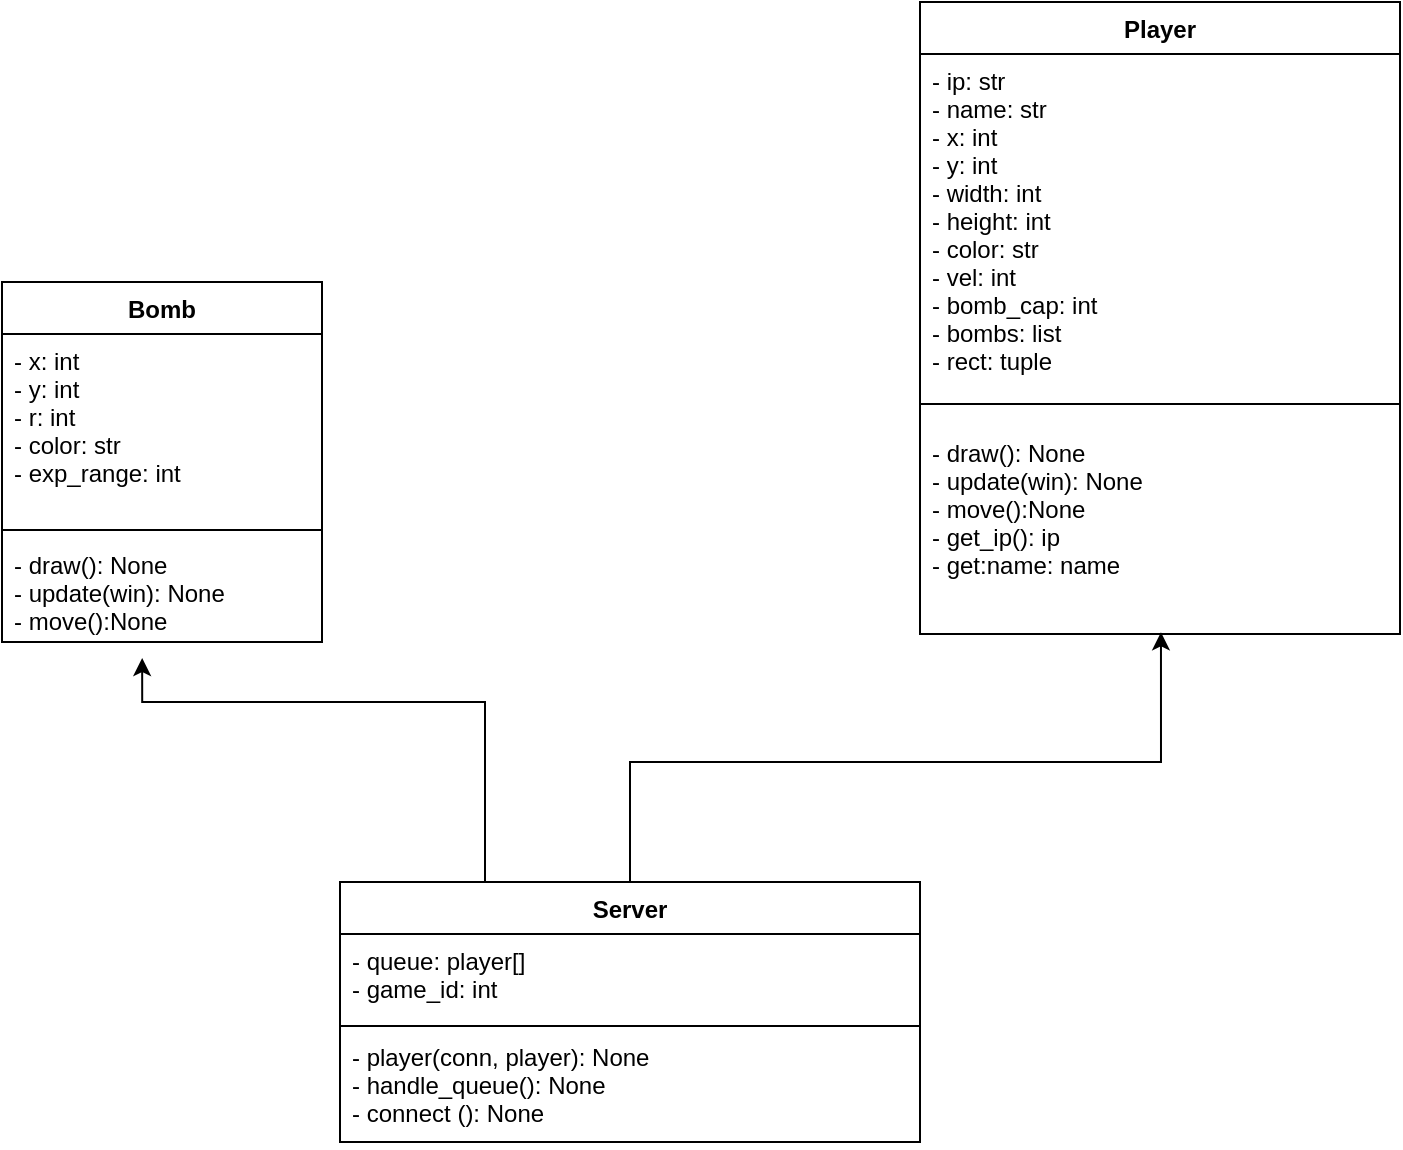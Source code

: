 <mxfile version="14.2.7" type="github">
  <diagram id="Wmp_nvGAifpqo0GNtrIs" name="Page-1">
    <mxGraphModel dx="1422" dy="1967" grid="1" gridSize="10" guides="1" tooltips="1" connect="1" arrows="1" fold="1" page="1" pageScale="1" pageWidth="827" pageHeight="1169" math="0" shadow="0">
      <root>
        <mxCell id="0" />
        <mxCell id="1" parent="0" />
        <mxCell id="6msiCI85SDnWUIfsM1__-15" style="edgeStyle=orthogonalEdgeStyle;rounded=0;orthogonalLoop=1;jettySize=auto;html=1;exitX=0.5;exitY=0;exitDx=0;exitDy=0;entryX=0.502;entryY=0.992;entryDx=0;entryDy=0;entryPerimeter=0;" edge="1" parent="1" source="6msiCI85SDnWUIfsM1__-5" target="6msiCI85SDnWUIfsM1__-19">
          <mxGeometry relative="1" as="geometry">
            <mxPoint x="721" y="59" as="targetPoint" />
            <Array as="points">
              <mxPoint x="414" y="90" />
              <mxPoint x="680" y="90" />
            </Array>
          </mxGeometry>
        </mxCell>
        <mxCell id="6msiCI85SDnWUIfsM1__-24" style="edgeStyle=orthogonalEdgeStyle;rounded=0;orthogonalLoop=1;jettySize=auto;html=1;exitX=0.25;exitY=0;exitDx=0;exitDy=0;entryX=0.438;entryY=1.154;entryDx=0;entryDy=0;entryPerimeter=0;" edge="1" parent="1" source="6msiCI85SDnWUIfsM1__-5" target="6msiCI85SDnWUIfsM1__-23">
          <mxGeometry relative="1" as="geometry">
            <Array as="points">
              <mxPoint x="342" y="60" />
              <mxPoint x="170" y="60" />
            </Array>
          </mxGeometry>
        </mxCell>
        <mxCell id="6msiCI85SDnWUIfsM1__-5" value="Server" style="swimlane;fontStyle=1;align=center;verticalAlign=top;childLayout=stackLayout;horizontal=1;startSize=26;horizontalStack=0;resizeParent=1;resizeParentMax=0;resizeLast=0;collapsible=1;marginBottom=0;" vertex="1" parent="1">
          <mxGeometry x="269" y="150" width="290" height="130" as="geometry" />
        </mxCell>
        <mxCell id="6msiCI85SDnWUIfsM1__-6" value="- queue: player[]&#xa;- game_id: int" style="text;strokeColor=none;fillColor=none;align=left;verticalAlign=top;spacingLeft=4;spacingRight=4;overflow=hidden;rotatable=0;points=[[0,0.5],[1,0.5]];portConstraint=eastwest;" vertex="1" parent="6msiCI85SDnWUIfsM1__-5">
          <mxGeometry y="26" width="290" height="44" as="geometry" />
        </mxCell>
        <mxCell id="6msiCI85SDnWUIfsM1__-7" value="" style="line;strokeWidth=1;fillColor=none;align=left;verticalAlign=middle;spacingTop=-1;spacingLeft=3;spacingRight=3;rotatable=0;labelPosition=right;points=[];portConstraint=eastwest;" vertex="1" parent="6msiCI85SDnWUIfsM1__-5">
          <mxGeometry y="70" width="290" height="4" as="geometry" />
        </mxCell>
        <mxCell id="6msiCI85SDnWUIfsM1__-8" value="- player(conn, player): None&#xa;- handle_queue(): None&#xa;- connect (): None&#xa;" style="text;strokeColor=none;fillColor=none;align=left;verticalAlign=top;spacingLeft=4;spacingRight=4;overflow=hidden;rotatable=0;points=[[0,0.5],[1,0.5]];portConstraint=eastwest;" vertex="1" parent="6msiCI85SDnWUIfsM1__-5">
          <mxGeometry y="74" width="290" height="56" as="geometry" />
        </mxCell>
        <mxCell id="6msiCI85SDnWUIfsM1__-9" style="edgeStyle=orthogonalEdgeStyle;rounded=0;orthogonalLoop=1;jettySize=auto;html=1;exitX=1;exitY=0.5;exitDx=0;exitDy=0;" edge="1" parent="6msiCI85SDnWUIfsM1__-5" source="6msiCI85SDnWUIfsM1__-6" target="6msiCI85SDnWUIfsM1__-6">
          <mxGeometry relative="1" as="geometry" />
        </mxCell>
        <mxCell id="6msiCI85SDnWUIfsM1__-16" value="Player" style="swimlane;fontStyle=1;align=center;verticalAlign=top;childLayout=stackLayout;horizontal=1;startSize=26;horizontalStack=0;resizeParent=1;resizeParentMax=0;resizeLast=0;collapsible=1;marginBottom=0;" vertex="1" parent="1">
          <mxGeometry x="559" y="-290" width="240" height="316" as="geometry" />
        </mxCell>
        <mxCell id="6msiCI85SDnWUIfsM1__-17" value="- ip: str&#xa;- name: str &#xa;- x: int&#xa;- y: int&#xa;- width: int&#xa;- height: int&#xa;- color: str&#xa;- vel: int&#xa;- bomb_cap: int&#xa;- bombs: list&#xa;- rect: tuple&#xa;&#xa;&#xa;" style="text;strokeColor=none;fillColor=none;align=left;verticalAlign=top;spacingLeft=4;spacingRight=4;overflow=hidden;rotatable=0;points=[[0,0.5],[1,0.5]];portConstraint=eastwest;" vertex="1" parent="6msiCI85SDnWUIfsM1__-16">
          <mxGeometry y="26" width="240" height="164" as="geometry" />
        </mxCell>
        <mxCell id="6msiCI85SDnWUIfsM1__-18" value="" style="line;strokeWidth=1;fillColor=none;align=left;verticalAlign=middle;spacingTop=-1;spacingLeft=3;spacingRight=3;rotatable=0;labelPosition=right;points=[];portConstraint=eastwest;" vertex="1" parent="6msiCI85SDnWUIfsM1__-16">
          <mxGeometry y="190" width="240" height="22" as="geometry" />
        </mxCell>
        <mxCell id="6msiCI85SDnWUIfsM1__-19" value="- draw(): None&#xa;- update(win): None&#xa;- move():None&#xa;- get_ip(): ip&#xa;- get:name: name" style="text;strokeColor=none;fillColor=none;align=left;verticalAlign=top;spacingLeft=4;spacingRight=4;overflow=hidden;rotatable=0;points=[[0,0.5],[1,0.5]];portConstraint=eastwest;" vertex="1" parent="6msiCI85SDnWUIfsM1__-16">
          <mxGeometry y="212" width="240" height="104" as="geometry" />
        </mxCell>
        <mxCell id="6msiCI85SDnWUIfsM1__-20" value="Bomb" style="swimlane;fontStyle=1;align=center;verticalAlign=top;childLayout=stackLayout;horizontal=1;startSize=26;horizontalStack=0;resizeParent=1;resizeParentMax=0;resizeLast=0;collapsible=1;marginBottom=0;" vertex="1" parent="1">
          <mxGeometry x="100" y="-150" width="160" height="180" as="geometry" />
        </mxCell>
        <mxCell id="6msiCI85SDnWUIfsM1__-21" value="- x: int&#xa;- y: int&#xa;- r: int&#xa;- color: str&#xa;- exp_range: int&#xa;&#xa;" style="text;strokeColor=none;fillColor=none;align=left;verticalAlign=top;spacingLeft=4;spacingRight=4;overflow=hidden;rotatable=0;points=[[0,0.5],[1,0.5]];portConstraint=eastwest;" vertex="1" parent="6msiCI85SDnWUIfsM1__-20">
          <mxGeometry y="26" width="160" height="94" as="geometry" />
        </mxCell>
        <mxCell id="6msiCI85SDnWUIfsM1__-22" value="" style="line;strokeWidth=1;fillColor=none;align=left;verticalAlign=middle;spacingTop=-1;spacingLeft=3;spacingRight=3;rotatable=0;labelPosition=right;points=[];portConstraint=eastwest;" vertex="1" parent="6msiCI85SDnWUIfsM1__-20">
          <mxGeometry y="120" width="160" height="8" as="geometry" />
        </mxCell>
        <mxCell id="6msiCI85SDnWUIfsM1__-23" value="- draw(): None&#xa;- update(win): None&#xa;- move():None" style="text;strokeColor=none;fillColor=none;align=left;verticalAlign=top;spacingLeft=4;spacingRight=4;overflow=hidden;rotatable=0;points=[[0,0.5],[1,0.5]];portConstraint=eastwest;" vertex="1" parent="6msiCI85SDnWUIfsM1__-20">
          <mxGeometry y="128" width="160" height="52" as="geometry" />
        </mxCell>
      </root>
    </mxGraphModel>
  </diagram>
</mxfile>
